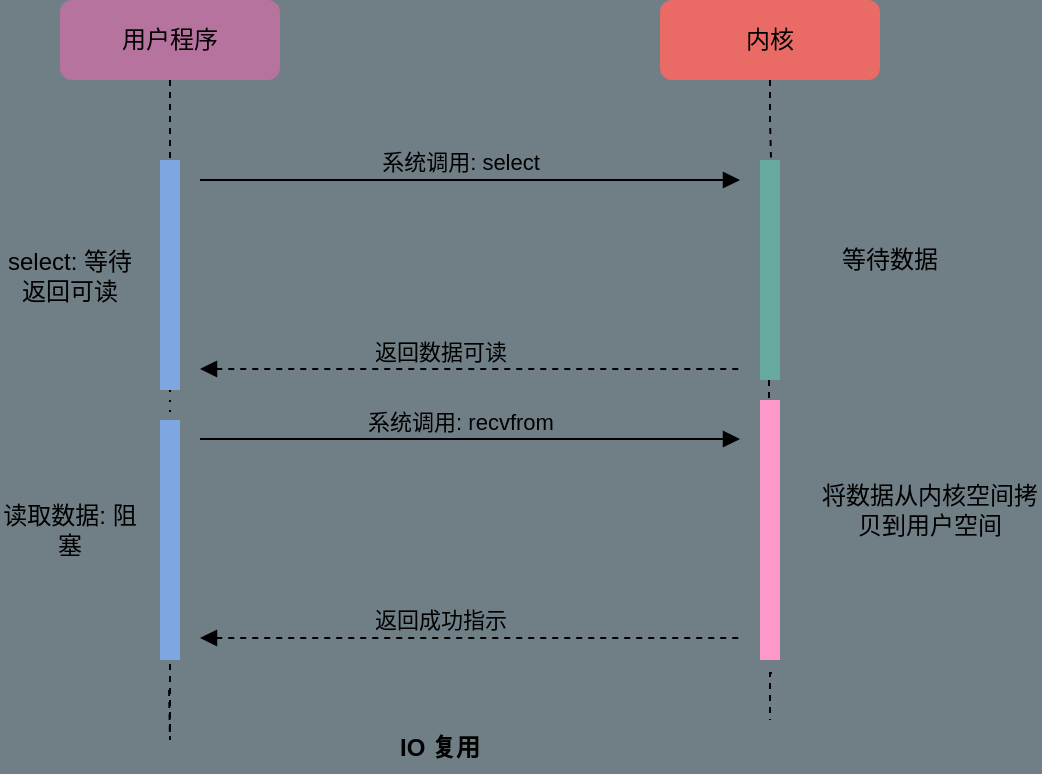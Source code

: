 <mxfile version="14.1.8" type="device"><diagram id="VSArOQDPkqbNzoKQu4Cz" name="第 1 页"><mxGraphModel dx="782" dy="538" grid="1" gridSize="10" guides="1" tooltips="1" connect="1" arrows="1" fold="1" page="1" pageScale="1" pageWidth="1169" pageHeight="827" background="#707E86" math="1" shadow="0"><root><mxCell id="0"/><mxCell id="1" parent="0"/><mxCell id="r7I96ZXln5qI4LiKnRVi-30" style="edgeStyle=orthogonalEdgeStyle;rounded=0;orthogonalLoop=1;jettySize=auto;html=1;labelBackgroundColor=none;startArrow=none;startFill=0;endArrow=none;endFill=0;dashed=1;" parent="1" source="r7I96ZXln5qI4LiKnRVi-13" edge="1"><mxGeometry relative="1" as="geometry"><mxPoint x="355" y="440" as="targetPoint"/></mxGeometry></mxCell><mxCell id="r7I96ZXln5qI4LiKnRVi-13" value="用户程序" style="rounded=1;whiteSpace=wrap;html=1;strokeColor=none;fillColor=#B5739D;" parent="1" vertex="1"><mxGeometry x="300" y="360" width="110" height="40" as="geometry"/></mxCell><mxCell id="r7I96ZXln5qI4LiKnRVi-31" style="edgeStyle=orthogonalEdgeStyle;rounded=0;orthogonalLoop=1;jettySize=auto;html=1;entryX=0.55;entryY=-0.011;entryDx=0;entryDy=0;entryPerimeter=0;dashed=1;labelBackgroundColor=none;startArrow=none;startFill=0;endArrow=none;endFill=0;" parent="1" source="r7I96ZXln5qI4LiKnRVi-14" target="r7I96ZXln5qI4LiKnRVi-19" edge="1"><mxGeometry relative="1" as="geometry"/></mxCell><mxCell id="r7I96ZXln5qI4LiKnRVi-14" value="内核" style="rounded=1;whiteSpace=wrap;html=1;fillColor=#EA6B66;strokeColor=none;" parent="1" vertex="1"><mxGeometry x="600" y="360" width="110" height="40" as="geometry"/></mxCell><mxCell id="r7I96ZXln5qI4LiKnRVi-17" value="系统调用: select" style="verticalAlign=bottom;endArrow=none;startArrow=block;startFill=1;endFill=0;labelBackgroundColor=none;html=1;" parent="1" edge="1"><mxGeometry x="0.037" relative="1" as="geometry"><mxPoint x="640" y="450" as="sourcePoint"/><mxPoint x="370" y="450" as="targetPoint"/><mxPoint as="offset"/></mxGeometry></mxCell><mxCell id="r7I96ZXln5qI4LiKnRVi-19" value="" style="html=1;points=[];perimeter=orthogonalPerimeter;fillColor=#67AB9F;strokeColor=none;" parent="1" vertex="1"><mxGeometry x="650" y="440" width="10" height="110" as="geometry"/></mxCell><mxCell id="r7I96ZXln5qI4LiKnRVi-29" value="select: 等待返回可读" style="text;html=1;strokeColor=none;fillColor=none;align=center;verticalAlign=middle;whiteSpace=wrap;rounded=0;" parent="1" vertex="1"><mxGeometry x="270" y="487.5" width="70" height="20" as="geometry"/></mxCell><mxCell id="r7I96ZXln5qI4LiKnRVi-35" style="edgeStyle=orthogonalEdgeStyle;rounded=0;orthogonalLoop=1;jettySize=auto;html=1;labelBackgroundColor=none;startArrow=none;startFill=0;endArrow=none;endFill=0;dashed=1;" parent="1" edge="1"><mxGeometry relative="1" as="geometry"><mxPoint x="355" y="680" as="sourcePoint"/><mxPoint x="354.5" y="703" as="targetPoint"/><Array as="points"><mxPoint x="355" y="730"/><mxPoint x="355" y="730"/></Array></mxGeometry></mxCell><mxCell id="r7I96ZXln5qI4LiKnRVi-36" style="edgeStyle=orthogonalEdgeStyle;rounded=0;orthogonalLoop=1;jettySize=auto;html=1;labelBackgroundColor=none;startArrow=none;startFill=0;endArrow=none;endFill=0;dashed=1;exitX=0.6;exitY=1.05;exitDx=0;exitDy=0;exitPerimeter=0;" parent="1" source="r7I96ZXln5qI4LiKnRVi-37" edge="1"><mxGeometry relative="1" as="geometry"><mxPoint x="654.5" y="660" as="sourcePoint"/><mxPoint x="655" y="720" as="targetPoint"/></mxGeometry></mxCell><mxCell id="r7I96ZXln5qI4LiKnRVi-38" style="edgeStyle=orthogonalEdgeStyle;rounded=0;orthogonalLoop=1;jettySize=auto;html=1;labelBackgroundColor=none;startArrow=none;startFill=0;endArrow=none;endFill=0;dashed=1;" parent="1" source="r7I96ZXln5qI4LiKnRVi-19" edge="1"><mxGeometry relative="1" as="geometry"><mxPoint x="654.5" y="550" as="sourcePoint"/><mxPoint x="654.5" y="590" as="targetPoint"/></mxGeometry></mxCell><mxCell id="r7I96ZXln5qI4LiKnRVi-37" value="" style="html=1;points=[];perimeter=orthogonalPerimeter;strokeColor=none;fillColor=#FF99CC;" parent="1" vertex="1"><mxGeometry x="650" y="560" width="10" height="130" as="geometry"/></mxCell><mxCell id="r7I96ZXln5qI4LiKnRVi-41" value="等待数据" style="text;html=1;strokeColor=none;fillColor=none;align=center;verticalAlign=middle;whiteSpace=wrap;rounded=0;" parent="1" vertex="1"><mxGeometry x="670" y="480" width="90" height="20" as="geometry"/></mxCell><mxCell id="r7I96ZXln5qI4LiKnRVi-42" value="将数据从内核空间拷贝到用户空间" style="text;html=1;strokeColor=none;fillColor=none;align=center;verticalAlign=middle;whiteSpace=wrap;rounded=0;" parent="1" vertex="1"><mxGeometry x="680" y="605" width="110" height="20" as="geometry"/></mxCell><mxCell id="kTVcyxdpYrD0u_-0jtVa-20" style="edgeStyle=orthogonalEdgeStyle;rounded=0;orthogonalLoop=1;jettySize=auto;html=1;dashed=1;dashPattern=1 4;endArrow=none;endFill=0;" parent="1" source="kTVcyxdpYrD0u_-0jtVa-1" edge="1"><mxGeometry relative="1" as="geometry"><mxPoint x="355" y="570" as="targetPoint"/></mxGeometry></mxCell><mxCell id="kTVcyxdpYrD0u_-0jtVa-1" value="" style="html=1;points=[];perimeter=orthogonalPerimeter;fillColor=#7EA6E0;strokeColor=none;" parent="1" vertex="1"><mxGeometry x="350" y="440" width="10" height="115" as="geometry"/></mxCell><mxCell id="kTVcyxdpYrD0u_-0jtVa-3" value="" style="html=1;points=[];perimeter=orthogonalPerimeter;fillColor=#7EA6E0;strokeColor=none;" parent="1" vertex="1"><mxGeometry x="350" y="570" width="10" height="120" as="geometry"/></mxCell><mxCell id="kTVcyxdpYrD0u_-0jtVa-7" value="返回数据可读" style="html=1;verticalAlign=bottom;endArrow=none;dashed=1;endSize=8;startArrow=block;startFill=1;endFill=0;labelBackgroundColor=none;" parent="1" edge="1"><mxGeometry x="-0.111" relative="1" as="geometry"><mxPoint x="640" y="544.5" as="targetPoint"/><mxPoint x="370" y="544.5" as="sourcePoint"/><mxPoint as="offset"/></mxGeometry></mxCell><mxCell id="kTVcyxdpYrD0u_-0jtVa-12" value="系统调用: recvfrom" style="verticalAlign=bottom;endArrow=none;startArrow=block;startFill=1;endFill=0;labelBackgroundColor=none;html=1;" parent="1" edge="1"><mxGeometry x="0.037" relative="1" as="geometry"><mxPoint x="640" y="579.5" as="sourcePoint"/><mxPoint x="370" y="579.5" as="targetPoint"/><mxPoint as="offset"/></mxGeometry></mxCell><mxCell id="kTVcyxdpYrD0u_-0jtVa-17" value="返回成功指示" style="html=1;verticalAlign=bottom;endArrow=none;dashed=1;endSize=8;startArrow=block;startFill=1;endFill=0;labelBackgroundColor=none;" parent="1" edge="1"><mxGeometry x="-0.111" relative="1" as="geometry"><mxPoint x="640" y="679" as="targetPoint"/><mxPoint x="370" y="679" as="sourcePoint"/><mxPoint as="offset"/></mxGeometry></mxCell><mxCell id="kTVcyxdpYrD0u_-0jtVa-23" value="读取数据: 阻塞" style="text;html=1;strokeColor=none;fillColor=none;align=center;verticalAlign=middle;whiteSpace=wrap;rounded=0;" parent="1" vertex="1"><mxGeometry x="270" y="615" width="70" height="20" as="geometry"/></mxCell><mxCell id="t4TFh72-0iqIeWEaDv0J-1" value="IO 复用" style="text;align=center;fontStyle=1;verticalAlign=middle;spacingLeft=3;spacingRight=3;strokeColor=none;rotatable=0;points=[[0,0.5],[1,0.5]];portConstraint=eastwest;" vertex="1" parent="1"><mxGeometry x="450" y="720" width="80" height="26" as="geometry"/></mxCell></root></mxGraphModel></diagram></mxfile>